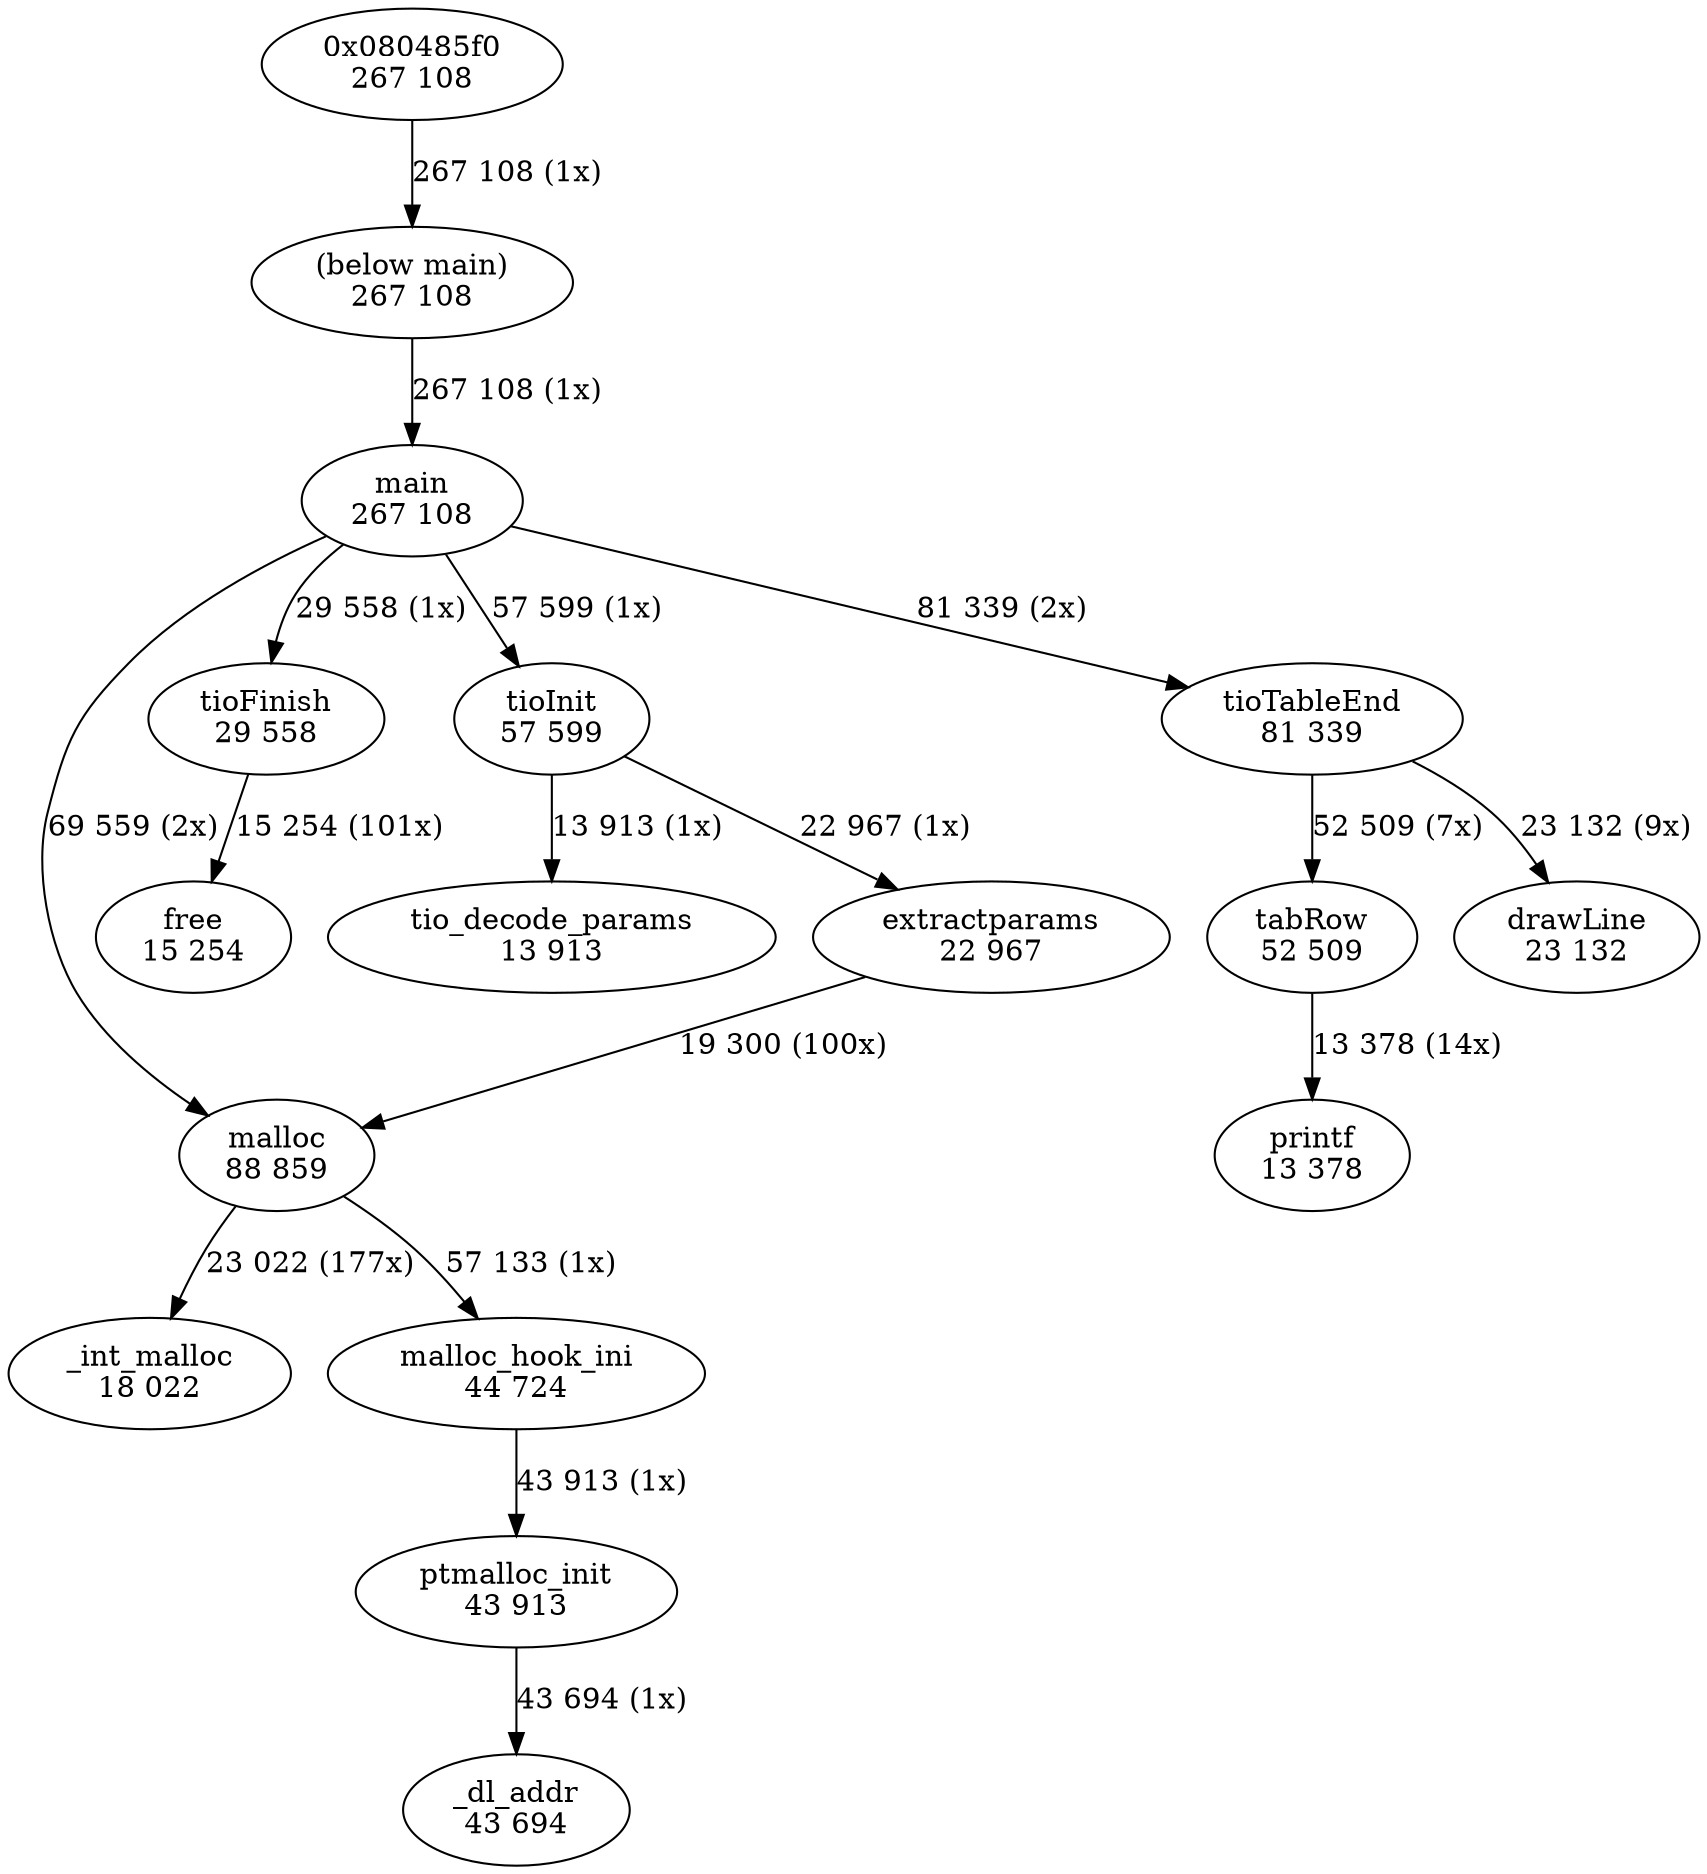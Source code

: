 digraph "callgraph" {
  Fa5b82bc [label="ptmalloc_init\n43 913"];
  Fa5b90a4 [label="_dl_addr\n43 694"];
  Fa5c8974 [label="free\n15 254"];
  Fa5c9844 [label="malloc\n88 859"];
  Fa5c9fec [label="_int_malloc\n18 022"];
  Fa5caa9c [label="malloc_hook_ini\n44 724"];
  Fa5d48cc [label="printf\n13 378"];
  Fa61677c [label="(below main)\n267 108"];
  Fa617a6c [label="main\n267 108"];
  Fa61cbec [label="tioFinish\n29 558"];
  Fa6227d4 [label="tioInit\n57 599"];
  Fa6248ac [label="tio_decode_params\n13 913"];
  Fa68dc5c [label="extractparams\n22 967"];
  Fa69b0bc [label="0x080485f0\n267 108"];
  Fa6a2124 [label="tabRow\n52 509"];
  Fa6a365c [label="tioTableEnd\n81 339"];
  Fa6a3fbc [label="drawLine\n23 132"];
  Fa5b82bc -> Fa5b90a4 [weight=2,label="43 694 (1x)"];
  Fa5c9844 -> Fa5c9fec [weight=2,label="23 022 (177x)"];
  Fa5c9844 -> Fa5caa9c [weight=2,label="57 133 (1x)"];
  Fa5caa9c -> Fa5b82bc [weight=2,label="43 913 (1x)"];
  Fa61677c -> Fa617a6c [weight=2,label="267 108 (1x)"];
  Fa617a6c -> Fa5c9844 [weight=2,label="69 559 (2x)"];
  Fa617a6c -> Fa61cbec [weight=2,label="29 558 (1x)"];
  Fa617a6c -> Fa6227d4 [weight=2,label="57 599 (1x)"];
  Fa617a6c -> Fa6a365c [weight=2,label="81 339 (2x)"];
  Fa61cbec -> Fa5c8974 [weight=2,label="15 254 (101x)"];
  Fa6227d4 -> Fa6248ac [weight=2,label="13 913 (1x)"];
  Fa6227d4 -> Fa68dc5c [weight=2,label="22 967 (1x)"];
  Fa68dc5c -> Fa5c9844 [weight=2,label="19 300 (100x)"];
  Fa69b0bc -> Fa61677c [weight=2,label="267 108 (1x)"];
  Fa6a2124 -> Fa5d48cc [weight=2,label="13 378 (14x)"];
  Fa6a365c -> Fa6a2124 [weight=2,label="52 509 (7x)"];
  Fa6a365c -> Fa6a3fbc [weight=2,label="23 132 (9x)"];
}
